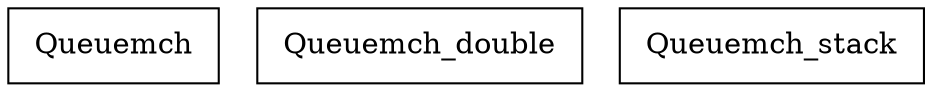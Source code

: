 digraph {
Queuemch [ label=" Queuemch " shape= box ]
Queuemch_double [ label=" Queuemch_double " shape= box ]
Queuemch_stack [ label=" Queuemch_stack " shape= box ]

}
